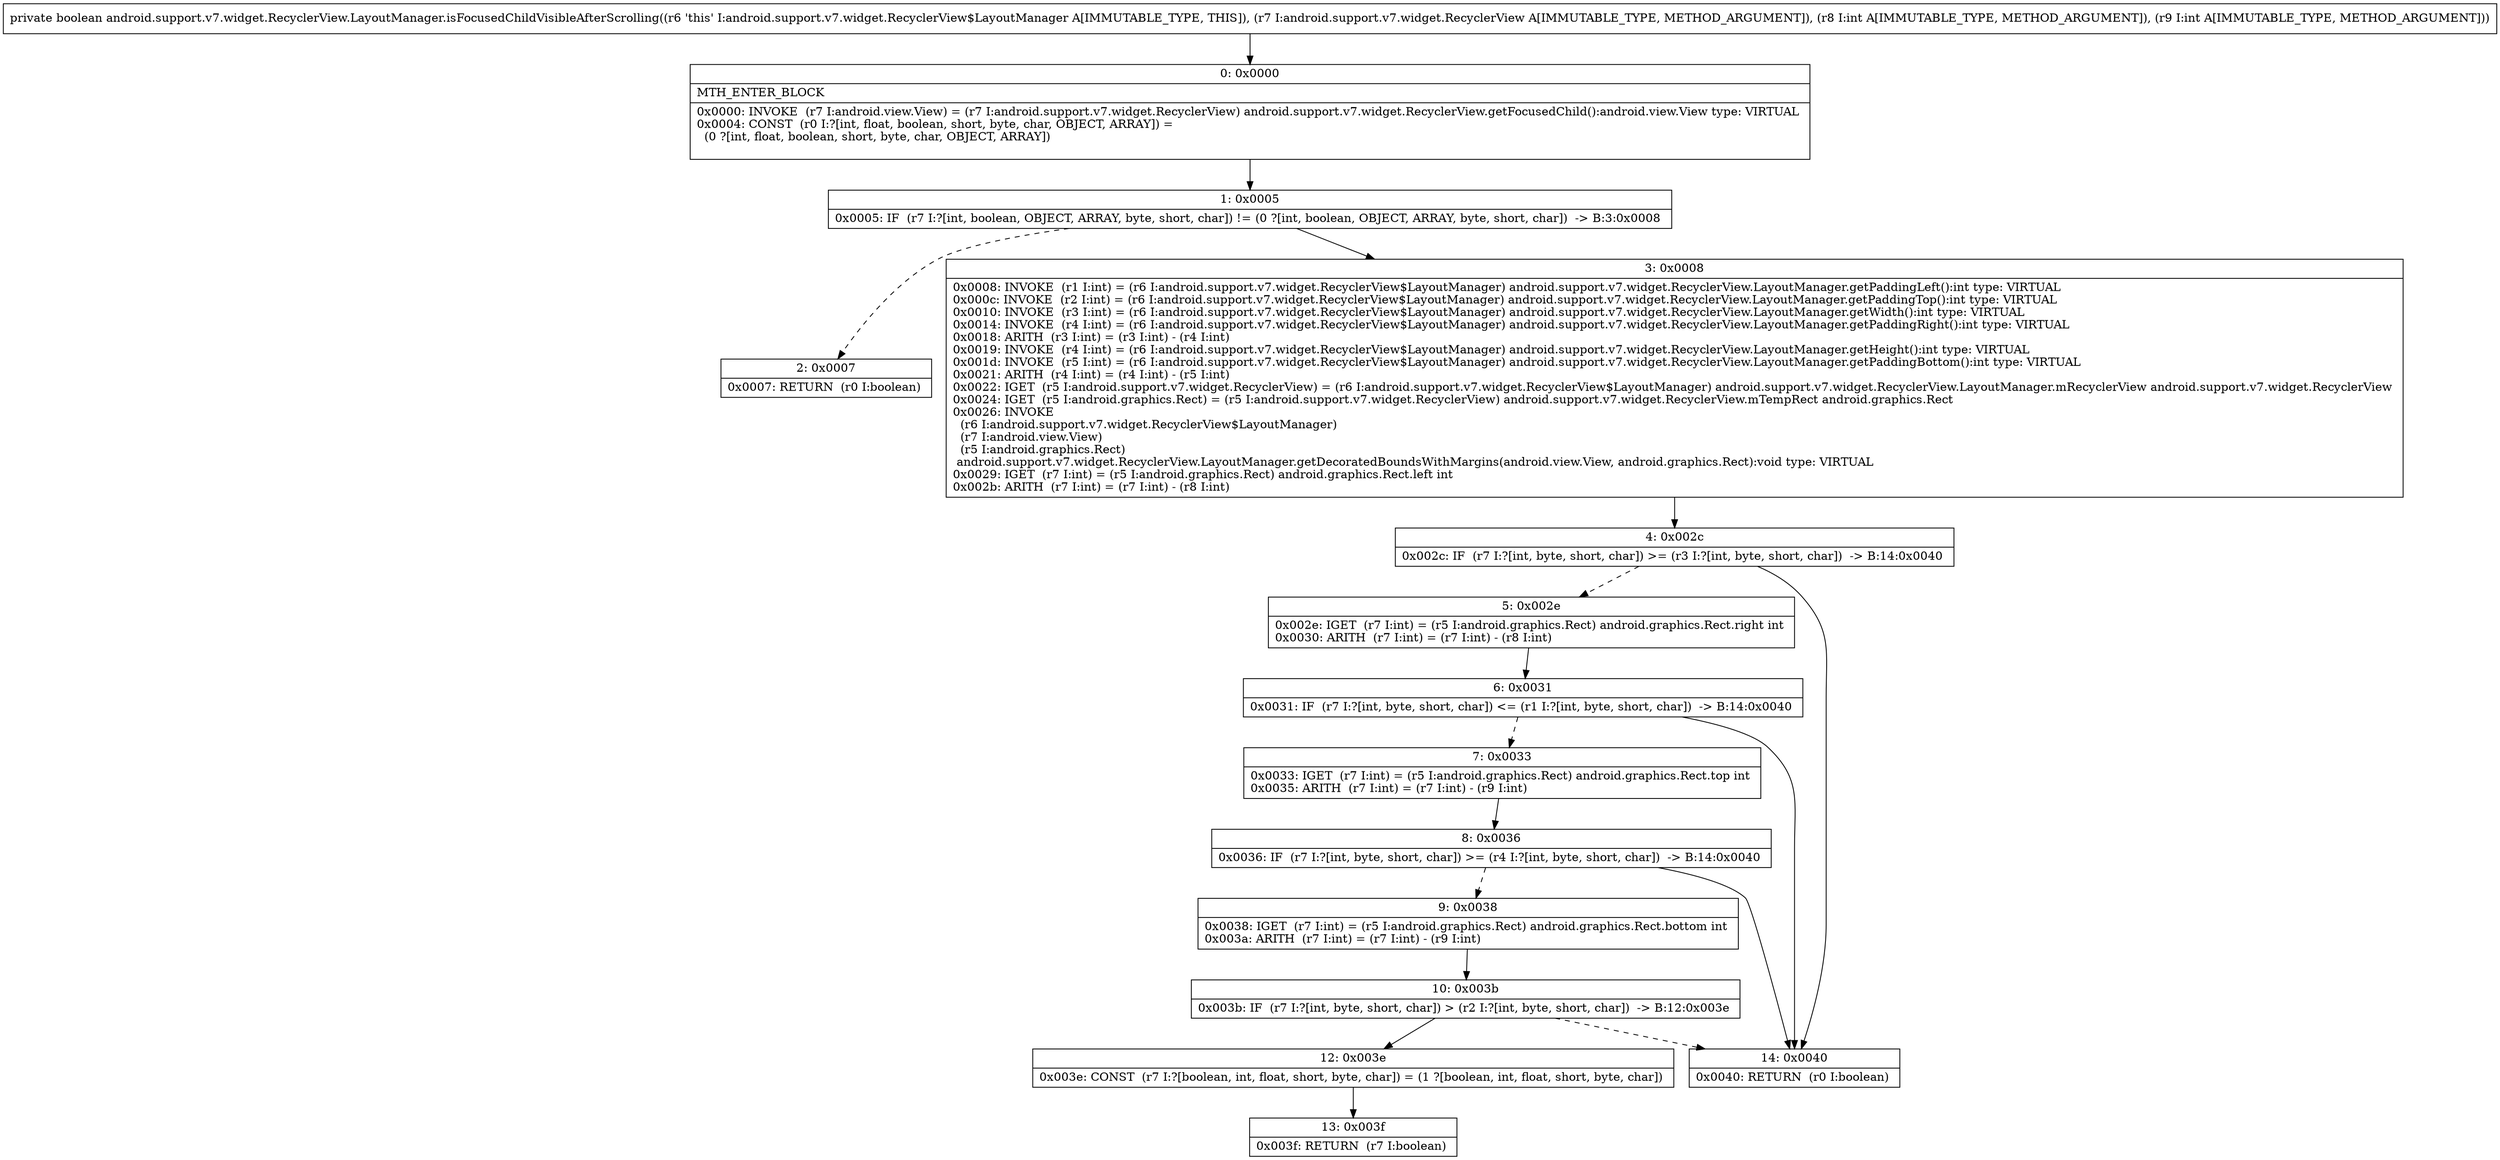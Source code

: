 digraph "CFG forandroid.support.v7.widget.RecyclerView.LayoutManager.isFocusedChildVisibleAfterScrolling(Landroid\/support\/v7\/widget\/RecyclerView;II)Z" {
Node_0 [shape=record,label="{0\:\ 0x0000|MTH_ENTER_BLOCK\l|0x0000: INVOKE  (r7 I:android.view.View) = (r7 I:android.support.v7.widget.RecyclerView) android.support.v7.widget.RecyclerView.getFocusedChild():android.view.View type: VIRTUAL \l0x0004: CONST  (r0 I:?[int, float, boolean, short, byte, char, OBJECT, ARRAY]) = \l  (0 ?[int, float, boolean, short, byte, char, OBJECT, ARRAY])\l \l}"];
Node_1 [shape=record,label="{1\:\ 0x0005|0x0005: IF  (r7 I:?[int, boolean, OBJECT, ARRAY, byte, short, char]) != (0 ?[int, boolean, OBJECT, ARRAY, byte, short, char])  \-\> B:3:0x0008 \l}"];
Node_2 [shape=record,label="{2\:\ 0x0007|0x0007: RETURN  (r0 I:boolean) \l}"];
Node_3 [shape=record,label="{3\:\ 0x0008|0x0008: INVOKE  (r1 I:int) = (r6 I:android.support.v7.widget.RecyclerView$LayoutManager) android.support.v7.widget.RecyclerView.LayoutManager.getPaddingLeft():int type: VIRTUAL \l0x000c: INVOKE  (r2 I:int) = (r6 I:android.support.v7.widget.RecyclerView$LayoutManager) android.support.v7.widget.RecyclerView.LayoutManager.getPaddingTop():int type: VIRTUAL \l0x0010: INVOKE  (r3 I:int) = (r6 I:android.support.v7.widget.RecyclerView$LayoutManager) android.support.v7.widget.RecyclerView.LayoutManager.getWidth():int type: VIRTUAL \l0x0014: INVOKE  (r4 I:int) = (r6 I:android.support.v7.widget.RecyclerView$LayoutManager) android.support.v7.widget.RecyclerView.LayoutManager.getPaddingRight():int type: VIRTUAL \l0x0018: ARITH  (r3 I:int) = (r3 I:int) \- (r4 I:int) \l0x0019: INVOKE  (r4 I:int) = (r6 I:android.support.v7.widget.RecyclerView$LayoutManager) android.support.v7.widget.RecyclerView.LayoutManager.getHeight():int type: VIRTUAL \l0x001d: INVOKE  (r5 I:int) = (r6 I:android.support.v7.widget.RecyclerView$LayoutManager) android.support.v7.widget.RecyclerView.LayoutManager.getPaddingBottom():int type: VIRTUAL \l0x0021: ARITH  (r4 I:int) = (r4 I:int) \- (r5 I:int) \l0x0022: IGET  (r5 I:android.support.v7.widget.RecyclerView) = (r6 I:android.support.v7.widget.RecyclerView$LayoutManager) android.support.v7.widget.RecyclerView.LayoutManager.mRecyclerView android.support.v7.widget.RecyclerView \l0x0024: IGET  (r5 I:android.graphics.Rect) = (r5 I:android.support.v7.widget.RecyclerView) android.support.v7.widget.RecyclerView.mTempRect android.graphics.Rect \l0x0026: INVOKE  \l  (r6 I:android.support.v7.widget.RecyclerView$LayoutManager)\l  (r7 I:android.view.View)\l  (r5 I:android.graphics.Rect)\l android.support.v7.widget.RecyclerView.LayoutManager.getDecoratedBoundsWithMargins(android.view.View, android.graphics.Rect):void type: VIRTUAL \l0x0029: IGET  (r7 I:int) = (r5 I:android.graphics.Rect) android.graphics.Rect.left int \l0x002b: ARITH  (r7 I:int) = (r7 I:int) \- (r8 I:int) \l}"];
Node_4 [shape=record,label="{4\:\ 0x002c|0x002c: IF  (r7 I:?[int, byte, short, char]) \>= (r3 I:?[int, byte, short, char])  \-\> B:14:0x0040 \l}"];
Node_5 [shape=record,label="{5\:\ 0x002e|0x002e: IGET  (r7 I:int) = (r5 I:android.graphics.Rect) android.graphics.Rect.right int \l0x0030: ARITH  (r7 I:int) = (r7 I:int) \- (r8 I:int) \l}"];
Node_6 [shape=record,label="{6\:\ 0x0031|0x0031: IF  (r7 I:?[int, byte, short, char]) \<= (r1 I:?[int, byte, short, char])  \-\> B:14:0x0040 \l}"];
Node_7 [shape=record,label="{7\:\ 0x0033|0x0033: IGET  (r7 I:int) = (r5 I:android.graphics.Rect) android.graphics.Rect.top int \l0x0035: ARITH  (r7 I:int) = (r7 I:int) \- (r9 I:int) \l}"];
Node_8 [shape=record,label="{8\:\ 0x0036|0x0036: IF  (r7 I:?[int, byte, short, char]) \>= (r4 I:?[int, byte, short, char])  \-\> B:14:0x0040 \l}"];
Node_9 [shape=record,label="{9\:\ 0x0038|0x0038: IGET  (r7 I:int) = (r5 I:android.graphics.Rect) android.graphics.Rect.bottom int \l0x003a: ARITH  (r7 I:int) = (r7 I:int) \- (r9 I:int) \l}"];
Node_10 [shape=record,label="{10\:\ 0x003b|0x003b: IF  (r7 I:?[int, byte, short, char]) \> (r2 I:?[int, byte, short, char])  \-\> B:12:0x003e \l}"];
Node_12 [shape=record,label="{12\:\ 0x003e|0x003e: CONST  (r7 I:?[boolean, int, float, short, byte, char]) = (1 ?[boolean, int, float, short, byte, char]) \l}"];
Node_13 [shape=record,label="{13\:\ 0x003f|0x003f: RETURN  (r7 I:boolean) \l}"];
Node_14 [shape=record,label="{14\:\ 0x0040|0x0040: RETURN  (r0 I:boolean) \l}"];
MethodNode[shape=record,label="{private boolean android.support.v7.widget.RecyclerView.LayoutManager.isFocusedChildVisibleAfterScrolling((r6 'this' I:android.support.v7.widget.RecyclerView$LayoutManager A[IMMUTABLE_TYPE, THIS]), (r7 I:android.support.v7.widget.RecyclerView A[IMMUTABLE_TYPE, METHOD_ARGUMENT]), (r8 I:int A[IMMUTABLE_TYPE, METHOD_ARGUMENT]), (r9 I:int A[IMMUTABLE_TYPE, METHOD_ARGUMENT])) }"];
MethodNode -> Node_0;
Node_0 -> Node_1;
Node_1 -> Node_2[style=dashed];
Node_1 -> Node_3;
Node_3 -> Node_4;
Node_4 -> Node_5[style=dashed];
Node_4 -> Node_14;
Node_5 -> Node_6;
Node_6 -> Node_7[style=dashed];
Node_6 -> Node_14;
Node_7 -> Node_8;
Node_8 -> Node_9[style=dashed];
Node_8 -> Node_14;
Node_9 -> Node_10;
Node_10 -> Node_12;
Node_10 -> Node_14[style=dashed];
Node_12 -> Node_13;
}

